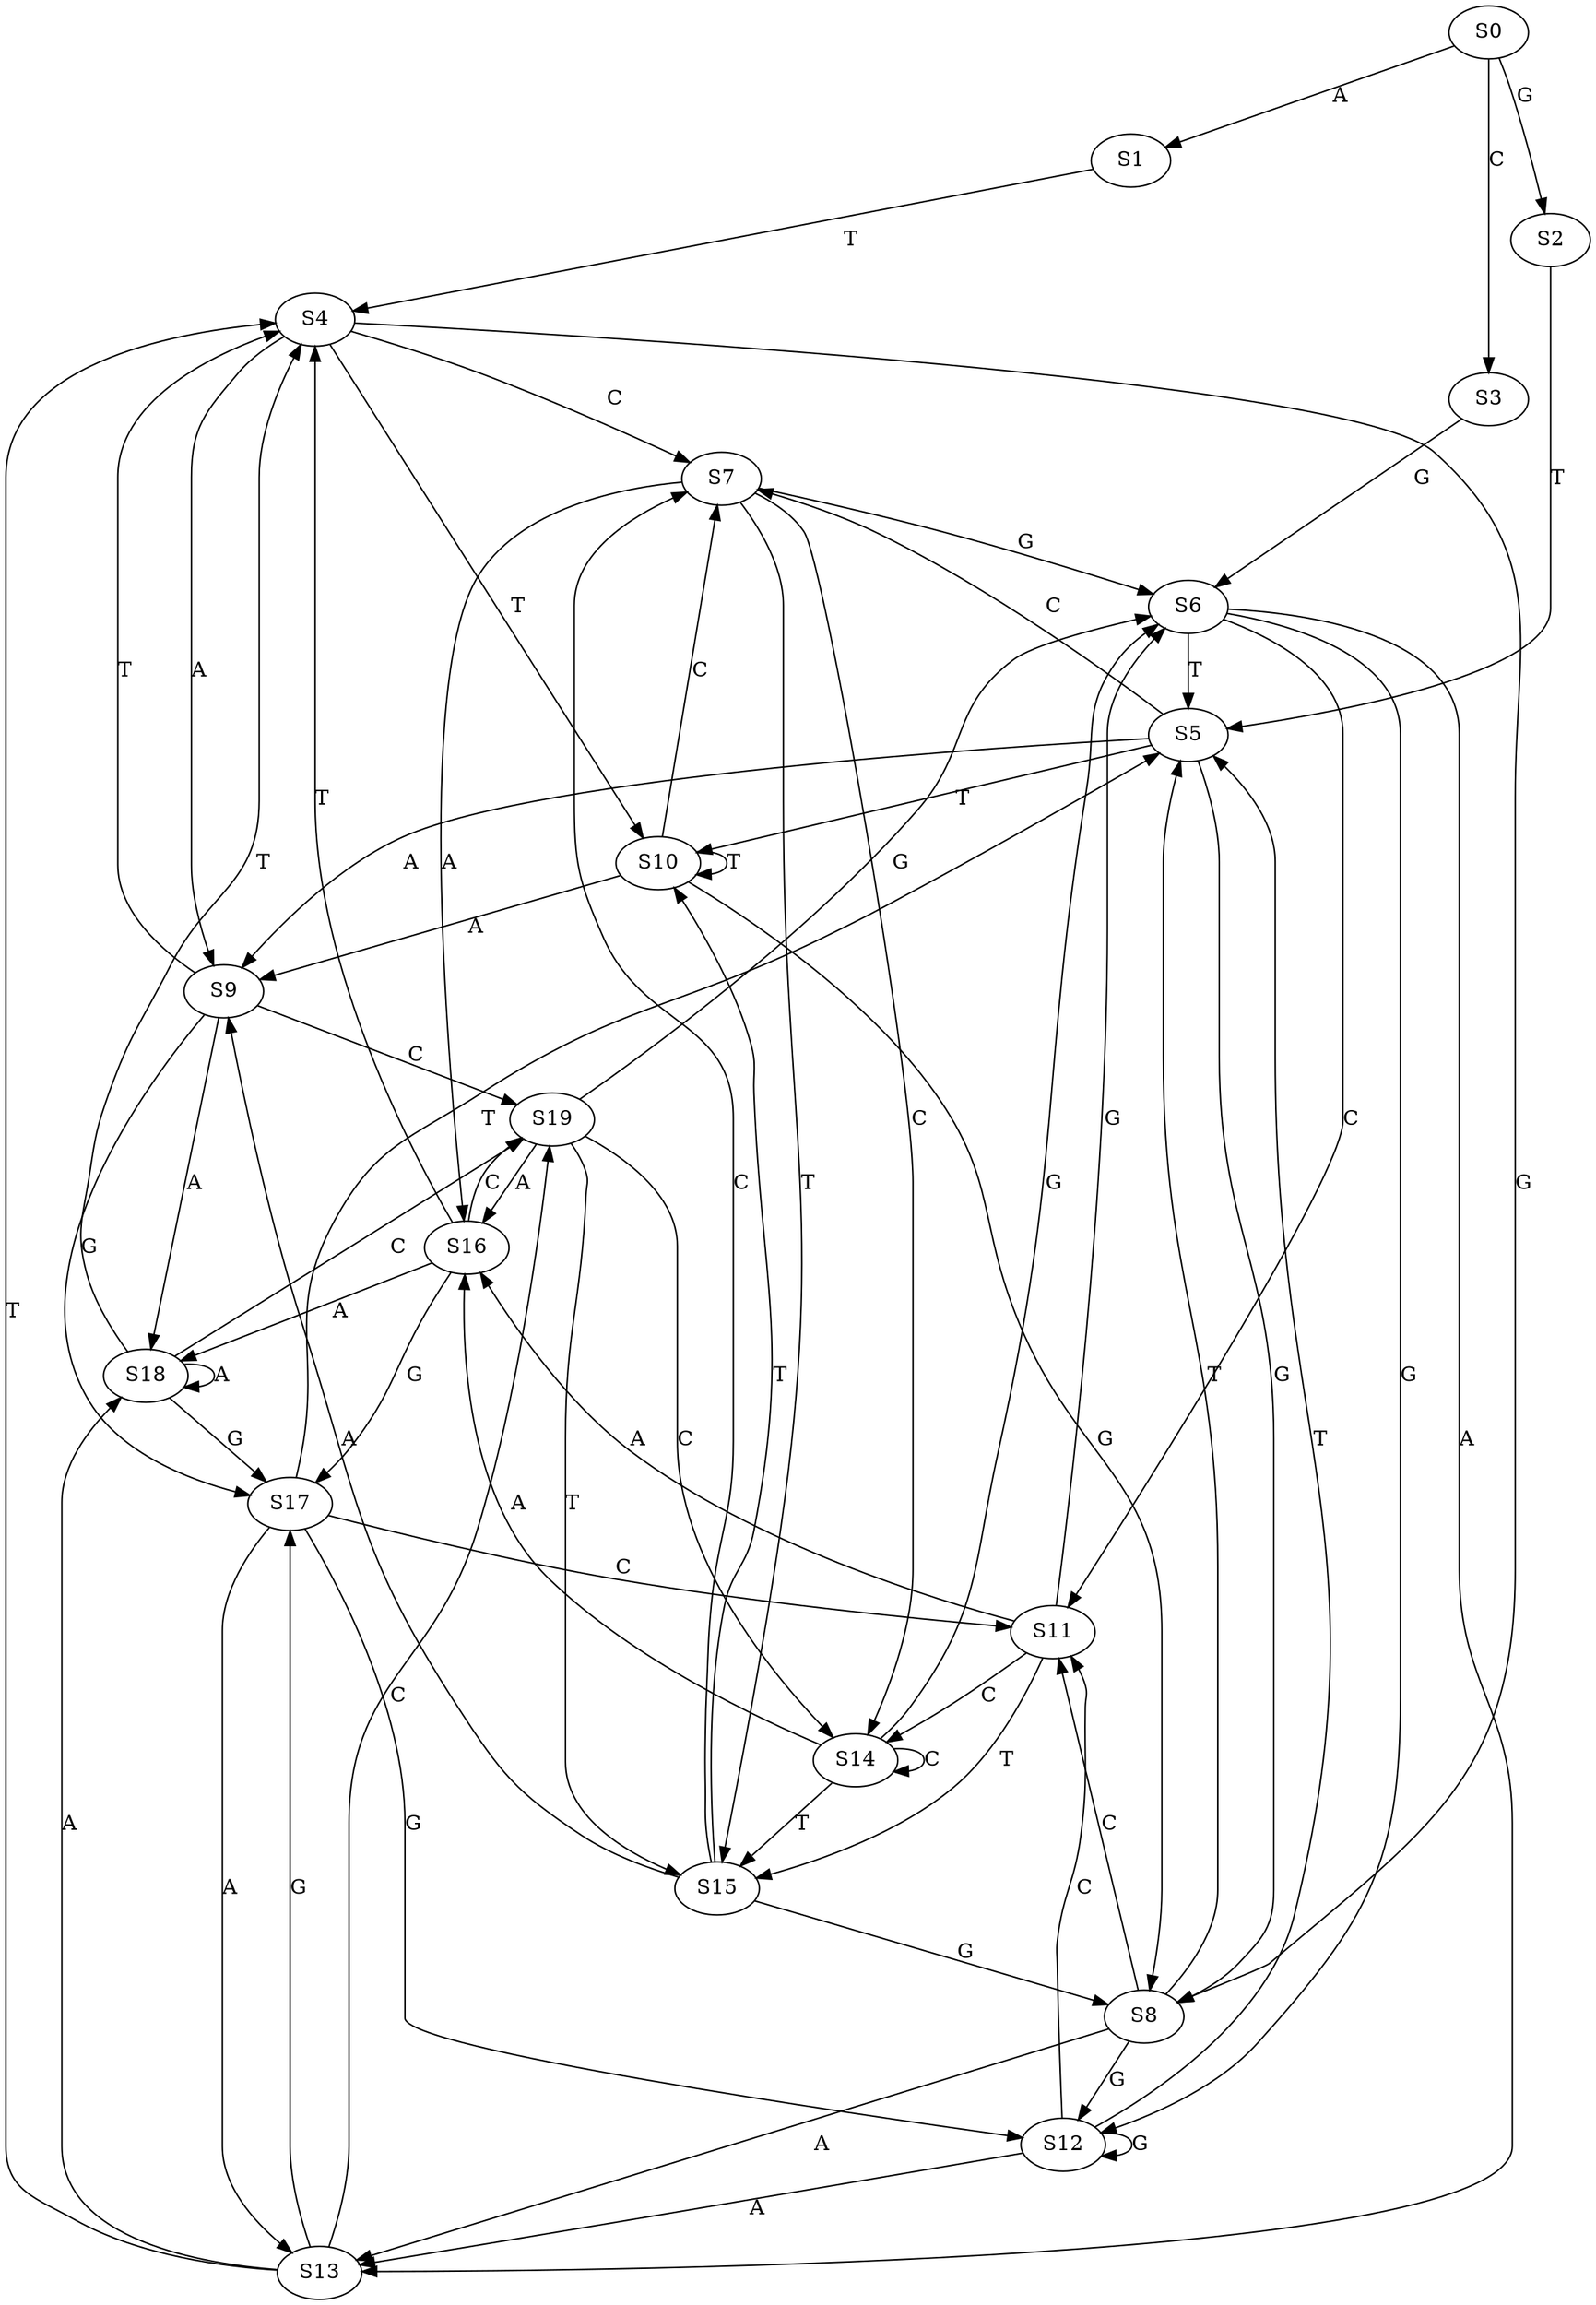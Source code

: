 strict digraph  {
	S0 -> S1 [ label = A ];
	S0 -> S2 [ label = G ];
	S0 -> S3 [ label = C ];
	S1 -> S4 [ label = T ];
	S2 -> S5 [ label = T ];
	S3 -> S6 [ label = G ];
	S4 -> S7 [ label = C ];
	S4 -> S8 [ label = G ];
	S4 -> S9 [ label = A ];
	S4 -> S10 [ label = T ];
	S5 -> S9 [ label = A ];
	S5 -> S10 [ label = T ];
	S5 -> S7 [ label = C ];
	S5 -> S8 [ label = G ];
	S6 -> S5 [ label = T ];
	S6 -> S11 [ label = C ];
	S6 -> S12 [ label = G ];
	S6 -> S13 [ label = A ];
	S7 -> S14 [ label = C ];
	S7 -> S6 [ label = G ];
	S7 -> S15 [ label = T ];
	S7 -> S16 [ label = A ];
	S8 -> S12 [ label = G ];
	S8 -> S11 [ label = C ];
	S8 -> S5 [ label = T ];
	S8 -> S13 [ label = A ];
	S9 -> S17 [ label = G ];
	S9 -> S4 [ label = T ];
	S9 -> S18 [ label = A ];
	S9 -> S19 [ label = C ];
	S10 -> S7 [ label = C ];
	S10 -> S8 [ label = G ];
	S10 -> S10 [ label = T ];
	S10 -> S9 [ label = A ];
	S11 -> S6 [ label = G ];
	S11 -> S15 [ label = T ];
	S11 -> S14 [ label = C ];
	S11 -> S16 [ label = A ];
	S12 -> S11 [ label = C ];
	S12 -> S12 [ label = G ];
	S12 -> S5 [ label = T ];
	S12 -> S13 [ label = A ];
	S13 -> S18 [ label = A ];
	S13 -> S17 [ label = G ];
	S13 -> S4 [ label = T ];
	S13 -> S19 [ label = C ];
	S14 -> S6 [ label = G ];
	S14 -> S16 [ label = A ];
	S14 -> S14 [ label = C ];
	S14 -> S15 [ label = T ];
	S15 -> S9 [ label = A ];
	S15 -> S7 [ label = C ];
	S15 -> S8 [ label = G ];
	S15 -> S10 [ label = T ];
	S16 -> S17 [ label = G ];
	S16 -> S19 [ label = C ];
	S16 -> S18 [ label = A ];
	S16 -> S4 [ label = T ];
	S17 -> S13 [ label = A ];
	S17 -> S11 [ label = C ];
	S17 -> S5 [ label = T ];
	S17 -> S12 [ label = G ];
	S18 -> S19 [ label = C ];
	S18 -> S18 [ label = A ];
	S18 -> S17 [ label = G ];
	S18 -> S4 [ label = T ];
	S19 -> S6 [ label = G ];
	S19 -> S14 [ label = C ];
	S19 -> S16 [ label = A ];
	S19 -> S15 [ label = T ];
}
